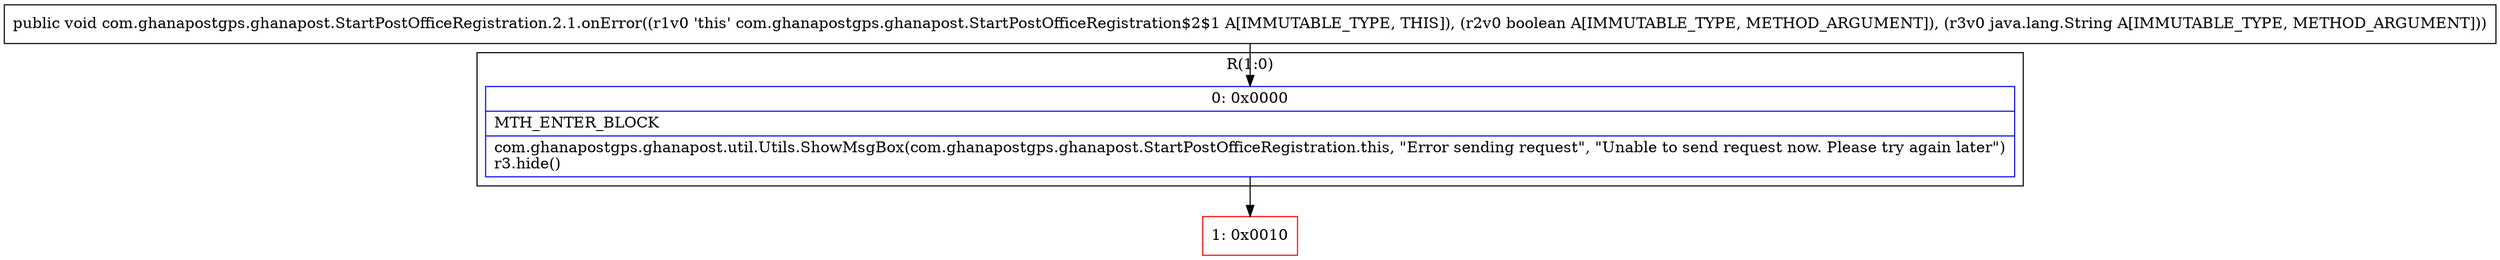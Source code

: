 digraph "CFG forcom.ghanapostgps.ghanapost.StartPostOfficeRegistration.2.1.onError(ZLjava\/lang\/String;)V" {
subgraph cluster_Region_541669302 {
label = "R(1:0)";
node [shape=record,color=blue];
Node_0 [shape=record,label="{0\:\ 0x0000|MTH_ENTER_BLOCK\l|com.ghanapostgps.ghanapost.util.Utils.ShowMsgBox(com.ghanapostgps.ghanapost.StartPostOfficeRegistration.this, \"Error sending request\", \"Unable to send request now. Please try again later\")\lr3.hide()\l}"];
}
Node_1 [shape=record,color=red,label="{1\:\ 0x0010}"];
MethodNode[shape=record,label="{public void com.ghanapostgps.ghanapost.StartPostOfficeRegistration.2.1.onError((r1v0 'this' com.ghanapostgps.ghanapost.StartPostOfficeRegistration$2$1 A[IMMUTABLE_TYPE, THIS]), (r2v0 boolean A[IMMUTABLE_TYPE, METHOD_ARGUMENT]), (r3v0 java.lang.String A[IMMUTABLE_TYPE, METHOD_ARGUMENT])) }"];
MethodNode -> Node_0;
Node_0 -> Node_1;
}

